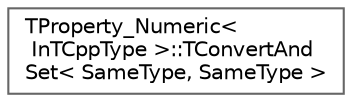 digraph "Graphical Class Hierarchy"
{
 // INTERACTIVE_SVG=YES
 // LATEX_PDF_SIZE
  bgcolor="transparent";
  edge [fontname=Helvetica,fontsize=10,labelfontname=Helvetica,labelfontsize=10];
  node [fontname=Helvetica,fontsize=10,shape=box,height=0.2,width=0.4];
  rankdir="LR";
  Node0 [id="Node000000",label="TProperty_Numeric\<\l InTCppType \>::TConvertAnd\lSet\< SameType, SameType \>",height=0.2,width=0.4,color="grey40", fillcolor="white", style="filled",URL="$db/db3/structTProperty__Numeric_1_1TConvertAndSet_3_01SameType_00_01SameType_01_4.html",tooltip=" "];
}
